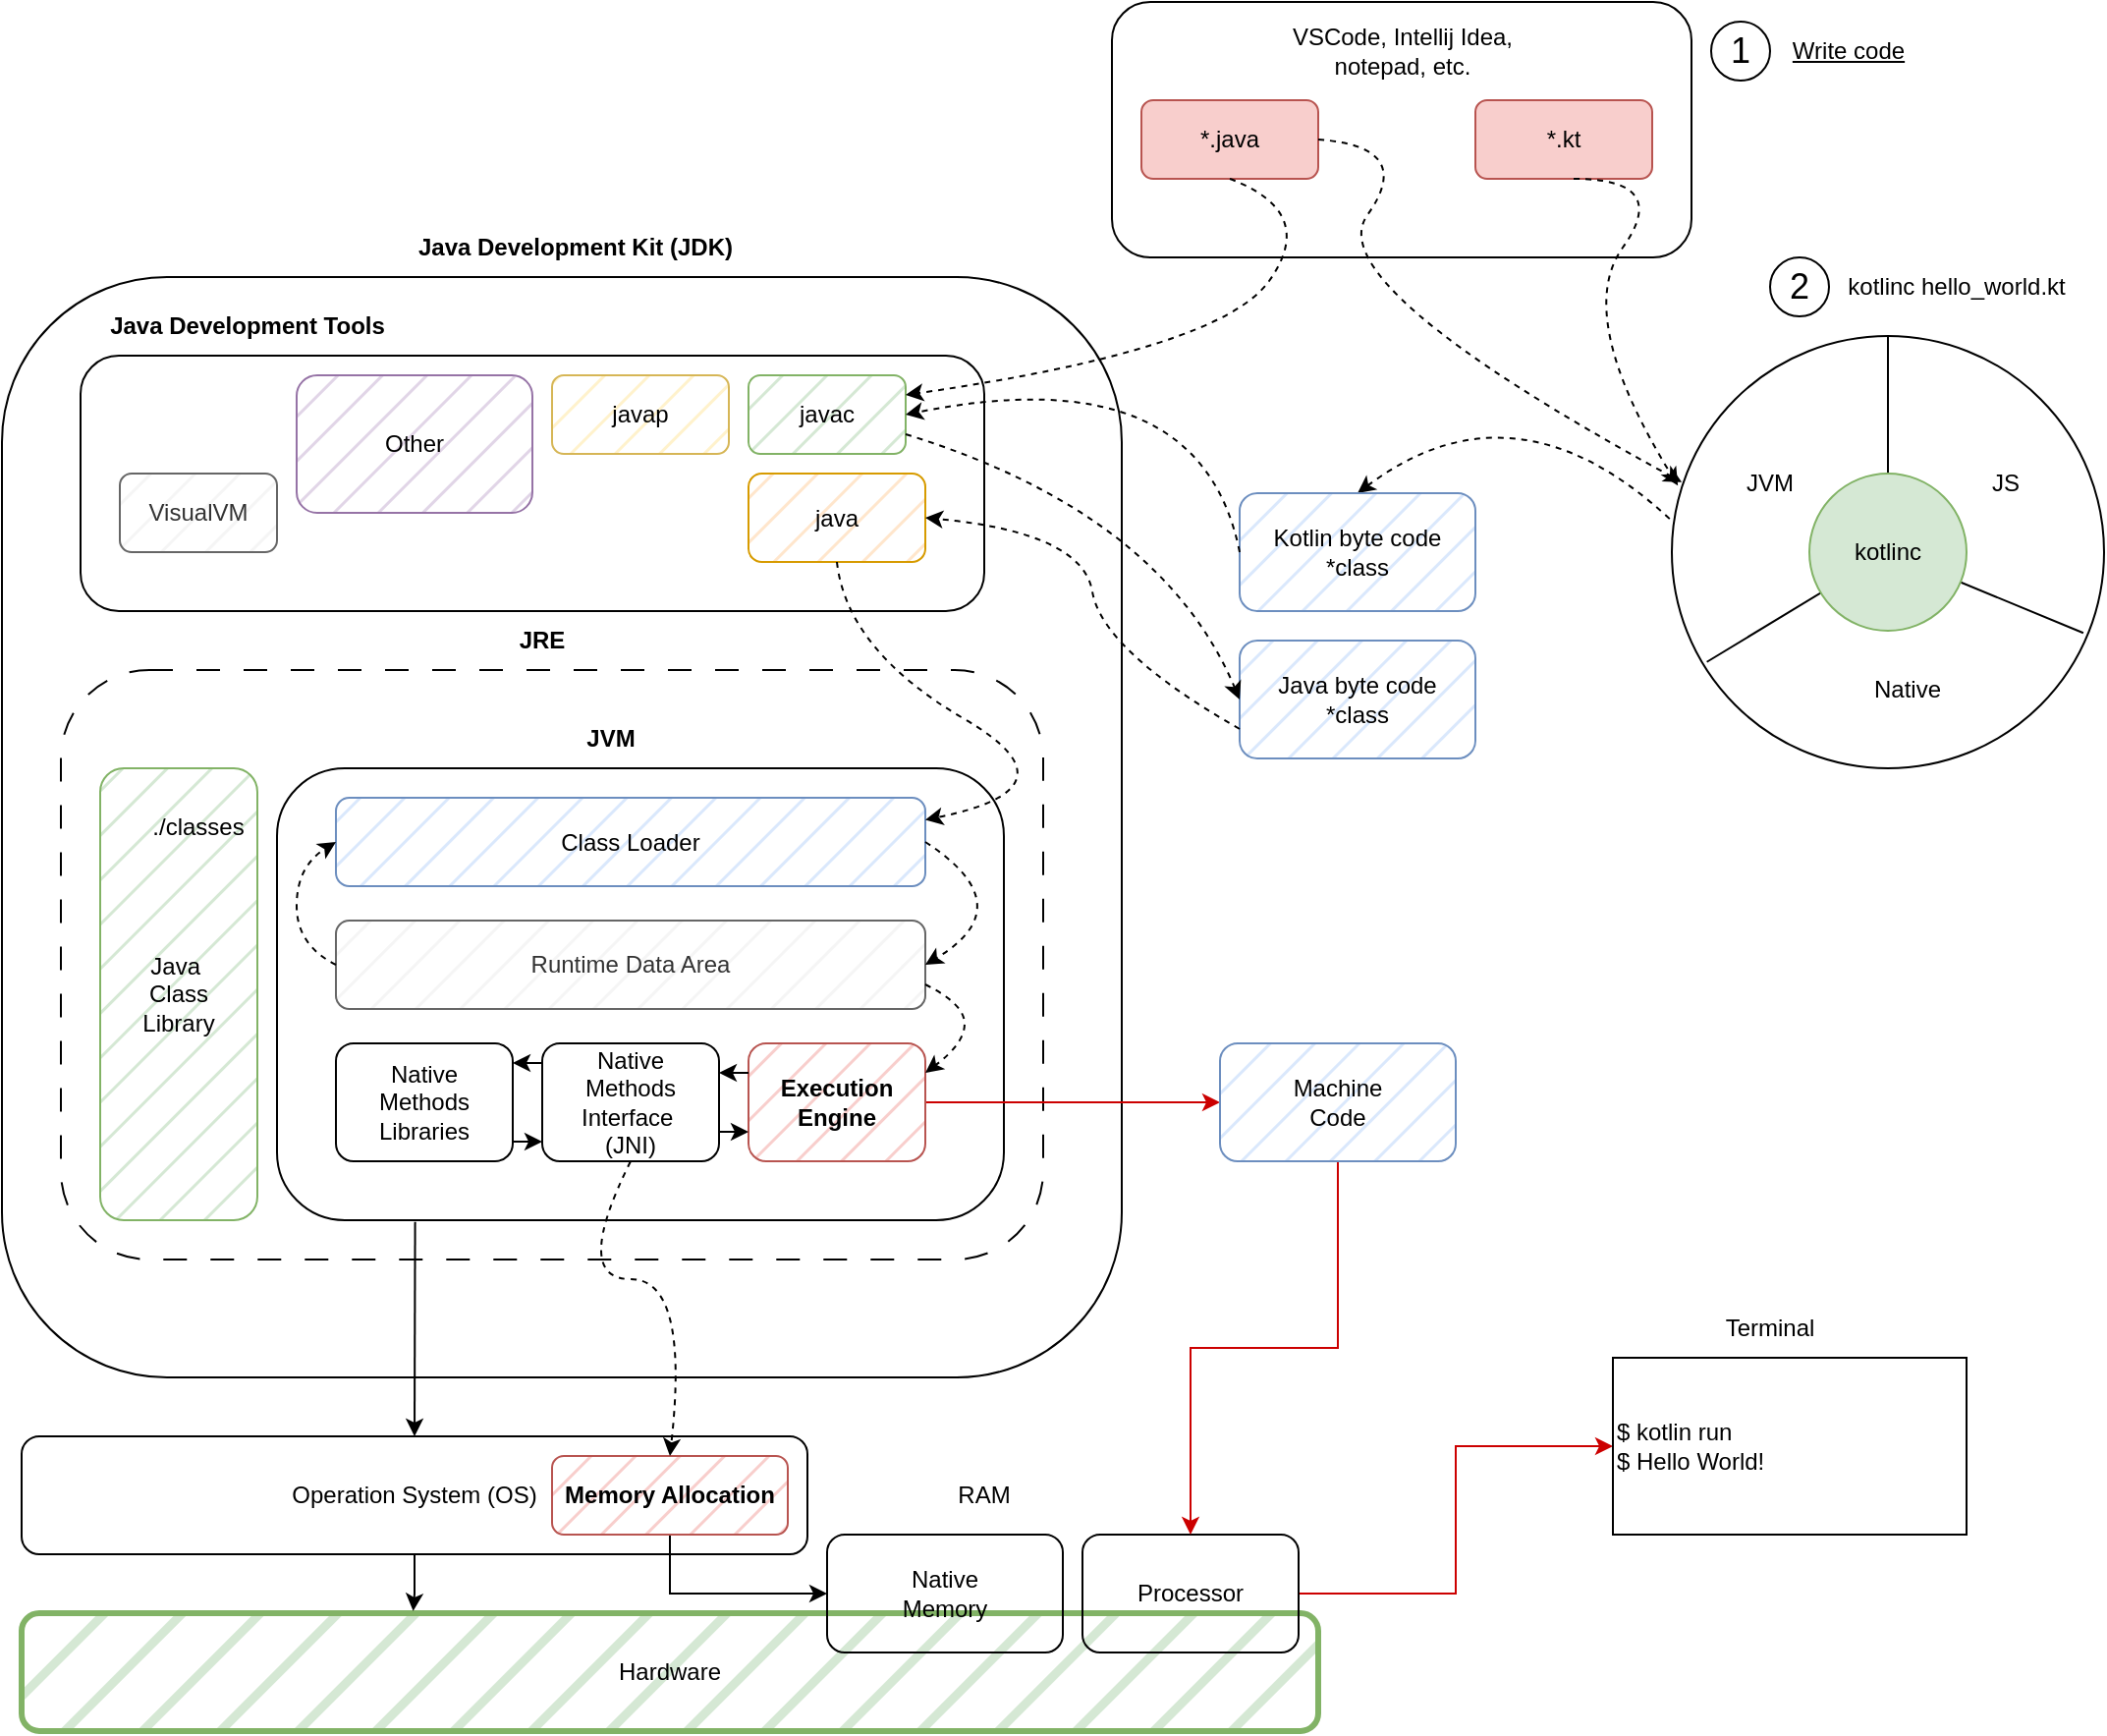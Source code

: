 <mxfile version="28.1.2">
  <diagram name="Page-1" id="xgHQANqVIuzfKsIRAlwP">
    <mxGraphModel dx="1667" dy="933" grid="1" gridSize="10" guides="1" tooltips="1" connect="1" arrows="1" fold="1" page="1" pageScale="1" pageWidth="850" pageHeight="1100" math="0" shadow="0">
      <root>
        <mxCell id="0" />
        <mxCell id="1" parent="0" />
        <mxCell id="zqpEWKELfQ2SnmQN7NkH-31" value="" style="ellipse;whiteSpace=wrap;html=1;aspect=fixed;" parent="1" vertex="1">
          <mxGeometry x="950" y="360" width="220" height="220" as="geometry" />
        </mxCell>
        <mxCell id="zqpEWKELfQ2SnmQN7NkH-1" value="" style="rounded=1;whiteSpace=wrap;html=1;" parent="1" vertex="1">
          <mxGeometry x="100" y="330" width="570" height="560" as="geometry" />
        </mxCell>
        <mxCell id="zqpEWKELfQ2SnmQN7NkH-7" value="" style="rounded=1;whiteSpace=wrap;html=1;fillColor=none;" parent="1" vertex="1">
          <mxGeometry x="140" y="370" width="460" height="130" as="geometry" />
        </mxCell>
        <mxCell id="zqpEWKELfQ2SnmQN7NkH-17" value="" style="rounded=1;whiteSpace=wrap;html=1;fillColor=none;shadow=0;" parent="1" vertex="1">
          <mxGeometry x="665" y="190" width="295" height="130" as="geometry" />
        </mxCell>
        <mxCell id="zqpEWKELfQ2SnmQN7NkH-2" value="VisualVM" style="rounded=1;whiteSpace=wrap;html=1;fillStyle=hatch;fillColor=#f5f5f5;strokeColor=#666666;fontColor=#333333;" parent="1" vertex="1">
          <mxGeometry x="160" y="430" width="80" height="40" as="geometry" />
        </mxCell>
        <mxCell id="zqpEWKELfQ2SnmQN7NkH-3" value="Other" style="rounded=1;whiteSpace=wrap;html=1;fillColor=#e1d5e7;strokeColor=#9673a6;fillStyle=hatch;" parent="1" vertex="1">
          <mxGeometry x="250" y="380" width="120" height="70" as="geometry" />
        </mxCell>
        <mxCell id="zqpEWKELfQ2SnmQN7NkH-4" value="javap" style="rounded=1;whiteSpace=wrap;html=1;fillColor=#fff2cc;strokeColor=#d6b656;fillStyle=hatch;" parent="1" vertex="1">
          <mxGeometry x="380" y="380" width="90" height="40" as="geometry" />
        </mxCell>
        <mxCell id="zqpEWKELfQ2SnmQN7NkH-5" value="java" style="rounded=1;whiteSpace=wrap;html=1;fillColor=#ffe6cc;strokeColor=#d79b00;fillStyle=hatch;" parent="1" vertex="1">
          <mxGeometry x="480" y="430" width="90" height="45" as="geometry" />
        </mxCell>
        <mxCell id="zqpEWKELfQ2SnmQN7NkH-6" value="javac" style="rounded=1;whiteSpace=wrap;html=1;fillStyle=hatch;fillColor=#d5e8d4;strokeColor=#82b366;" parent="1" vertex="1">
          <mxGeometry x="480" y="380" width="80" height="40" as="geometry" />
        </mxCell>
        <mxCell id="zqpEWKELfQ2SnmQN7NkH-8" value="&lt;b&gt;Java Development Tools&lt;/b&gt;" style="text;html=1;align=center;verticalAlign=middle;whiteSpace=wrap;rounded=0;" parent="1" vertex="1">
          <mxGeometry x="150" y="340" width="150" height="30" as="geometry" />
        </mxCell>
        <mxCell id="zqpEWKELfQ2SnmQN7NkH-9" value="&lt;b&gt;Java Development Kit (JDK)&lt;/b&gt;" style="text;html=1;align=center;verticalAlign=middle;whiteSpace=wrap;rounded=0;" parent="1" vertex="1">
          <mxGeometry x="302.5" y="300" width="177.5" height="30" as="geometry" />
        </mxCell>
        <mxCell id="zqpEWKELfQ2SnmQN7NkH-10" value="*.kt" style="rounded=1;whiteSpace=wrap;html=1;fillColor=#f8cecc;strokeColor=#b85450;" parent="1" vertex="1">
          <mxGeometry x="850" y="240" width="90" height="40" as="geometry" />
        </mxCell>
        <mxCell id="zqpEWKELfQ2SnmQN7NkH-15" value="*.java" style="rounded=1;whiteSpace=wrap;html=1;fillColor=#f8cecc;strokeColor=#b85450;" parent="1" vertex="1">
          <mxGeometry x="680" y="240" width="90" height="40" as="geometry" />
        </mxCell>
        <mxCell id="zqpEWKELfQ2SnmQN7NkH-18" value="VSCode, Intellij Idea, notepad, etc." style="text;html=1;align=center;verticalAlign=middle;whiteSpace=wrap;rounded=0;" parent="1" vertex="1">
          <mxGeometry x="752.5" y="200" width="120" height="30" as="geometry" />
        </mxCell>
        <mxCell id="zqpEWKELfQ2SnmQN7NkH-21" value="Java byte code&lt;div&gt;*class&lt;/div&gt;" style="rounded=1;whiteSpace=wrap;html=1;fillColor=#dae8fc;fillStyle=hatch;strokeColor=#6c8ebf;" parent="1" vertex="1">
          <mxGeometry x="730" y="515" width="120" height="60" as="geometry" />
        </mxCell>
        <mxCell id="zqpEWKELfQ2SnmQN7NkH-22" value="" style="curved=1;endArrow=classic;html=1;rounded=0;entryX=0.014;entryY=0.346;entryDx=0;entryDy=0;dashed=1;entryPerimeter=0;" parent="1" target="zqpEWKELfQ2SnmQN7NkH-31" edge="1">
          <mxGeometry width="50" height="50" relative="1" as="geometry">
            <mxPoint x="900" y="280" as="sourcePoint" />
            <mxPoint x="990" y="350" as="targetPoint" />
            <Array as="points">
              <mxPoint x="950" y="280" />
              <mxPoint x="900" y="350" />
            </Array>
          </mxGeometry>
        </mxCell>
        <mxCell id="zqpEWKELfQ2SnmQN7NkH-23" value="" style="curved=1;endArrow=classic;html=1;rounded=0;dashed=1;exitX=0.5;exitY=1;exitDx=0;exitDy=0;entryX=1;entryY=0.25;entryDx=0;entryDy=0;" parent="1" source="zqpEWKELfQ2SnmQN7NkH-15" target="zqpEWKELfQ2SnmQN7NkH-6" edge="1">
          <mxGeometry width="50" height="50" relative="1" as="geometry">
            <mxPoint x="720" y="297" as="sourcePoint" />
            <mxPoint x="760" y="370" as="targetPoint" />
            <Array as="points">
              <mxPoint x="770" y="297" />
              <mxPoint x="720" y="367" />
            </Array>
          </mxGeometry>
        </mxCell>
        <mxCell id="zqpEWKELfQ2SnmQN7NkH-24" value="" style="curved=1;endArrow=classic;html=1;rounded=0;exitX=-0.005;exitY=0.423;exitDx=0;exitDy=0;entryX=0.5;entryY=0;entryDx=0;entryDy=0;exitPerimeter=0;dashed=1;" parent="1" source="zqpEWKELfQ2SnmQN7NkH-31" target="zqpEWKELfQ2SnmQN7NkH-27" edge="1">
          <mxGeometry width="50" height="50" relative="1" as="geometry">
            <mxPoint x="990" y="380" as="sourcePoint" />
            <mxPoint x="880" y="360" as="targetPoint" />
            <Array as="points">
              <mxPoint x="870" y="380" />
            </Array>
          </mxGeometry>
        </mxCell>
        <mxCell id="zqpEWKELfQ2SnmQN7NkH-25" value="" style="curved=1;endArrow=classic;html=1;rounded=0;exitX=1;exitY=0.75;exitDx=0;exitDy=0;entryX=0;entryY=0.5;entryDx=0;entryDy=0;dashed=1;" parent="1" source="zqpEWKELfQ2SnmQN7NkH-6" target="zqpEWKELfQ2SnmQN7NkH-21" edge="1">
          <mxGeometry width="50" height="50" relative="1" as="geometry">
            <mxPoint x="620" y="440" as="sourcePoint" />
            <mxPoint x="670" y="390" as="targetPoint" />
            <Array as="points">
              <mxPoint x="690" y="450" />
            </Array>
          </mxGeometry>
        </mxCell>
        <mxCell id="zqpEWKELfQ2SnmQN7NkH-26" value="" style="curved=1;endArrow=classic;html=1;rounded=0;entryX=0.023;entryY=0.338;entryDx=0;entryDy=0;dashed=1;exitX=1;exitY=0.5;exitDx=0;exitDy=0;entryPerimeter=0;" parent="1" source="zqpEWKELfQ2SnmQN7NkH-15" target="zqpEWKELfQ2SnmQN7NkH-31" edge="1">
          <mxGeometry width="50" height="50" relative="1" as="geometry">
            <mxPoint x="770" y="263.5" as="sourcePoint" />
            <mxPoint x="990" y="350" as="targetPoint" />
            <Array as="points">
              <mxPoint x="820" y="263.5" />
              <mxPoint x="770" y="333.5" />
            </Array>
          </mxGeometry>
        </mxCell>
        <mxCell id="zqpEWKELfQ2SnmQN7NkH-27" value="Kotlin byte code&lt;div&gt;*class&lt;/div&gt;" style="rounded=1;whiteSpace=wrap;html=1;fillColor=#dae8fc;fillStyle=hatch;strokeColor=#6c8ebf;" parent="1" vertex="1">
          <mxGeometry x="730" y="440" width="120" height="60" as="geometry" />
        </mxCell>
        <mxCell id="zqpEWKELfQ2SnmQN7NkH-28" value="" style="curved=1;endArrow=classic;html=1;rounded=0;exitX=0;exitY=0.5;exitDx=0;exitDy=0;entryX=1;entryY=0.5;entryDx=0;entryDy=0;dashed=1;" parent="1" source="zqpEWKELfQ2SnmQN7NkH-27" target="zqpEWKELfQ2SnmQN7NkH-6" edge="1">
          <mxGeometry width="50" height="50" relative="1" as="geometry">
            <mxPoint x="800" y="400" as="sourcePoint" />
            <mxPoint x="700" y="400" as="targetPoint" />
            <Array as="points">
              <mxPoint x="710" y="370" />
            </Array>
          </mxGeometry>
        </mxCell>
        <mxCell id="zqpEWKELfQ2SnmQN7NkH-32" value="" style="endArrow=none;html=1;rounded=0;entryX=0.5;entryY=0;entryDx=0;entryDy=0;" parent="1" source="zqpEWKELfQ2SnmQN7NkH-29" target="zqpEWKELfQ2SnmQN7NkH-31" edge="1">
          <mxGeometry width="50" height="50" relative="1" as="geometry">
            <mxPoint x="1060" y="470" as="sourcePoint" />
            <mxPoint x="1110" y="430" as="targetPoint" />
          </mxGeometry>
        </mxCell>
        <mxCell id="zqpEWKELfQ2SnmQN7NkH-33" value="" style="endArrow=none;html=1;rounded=0;exitX=0.081;exitY=0.754;exitDx=0;exitDy=0;exitPerimeter=0;" parent="1" source="zqpEWKELfQ2SnmQN7NkH-31" edge="1">
          <mxGeometry width="50" height="50" relative="1" as="geometry">
            <mxPoint x="1050" y="530" as="sourcePoint" />
            <mxPoint x="1060" y="470" as="targetPoint" />
          </mxGeometry>
        </mxCell>
        <mxCell id="zqpEWKELfQ2SnmQN7NkH-34" value="" style="endArrow=none;html=1;rounded=0;exitX=0.952;exitY=0.687;exitDx=0;exitDy=0;exitPerimeter=0;" parent="1" source="zqpEWKELfQ2SnmQN7NkH-31" edge="1">
          <mxGeometry width="50" height="50" relative="1" as="geometry">
            <mxPoint x="1160.1" y="504.22" as="sourcePoint" />
            <mxPoint x="1060" y="470" as="targetPoint" />
          </mxGeometry>
        </mxCell>
        <mxCell id="zqpEWKELfQ2SnmQN7NkH-35" value="" style="endArrow=none;html=1;rounded=0;entryX=0.5;entryY=0;entryDx=0;entryDy=0;" parent="1" target="zqpEWKELfQ2SnmQN7NkH-29" edge="1">
          <mxGeometry width="50" height="50" relative="1" as="geometry">
            <mxPoint x="1060" y="470" as="sourcePoint" />
            <mxPoint x="1060" y="360" as="targetPoint" />
          </mxGeometry>
        </mxCell>
        <mxCell id="zqpEWKELfQ2SnmQN7NkH-29" value="kotlinc" style="ellipse;whiteSpace=wrap;html=1;aspect=fixed;fillStyle=auto;fillColor=#d5e8d4;strokeColor=#82b366;" parent="1" vertex="1">
          <mxGeometry x="1020" y="430" width="80" height="80" as="geometry" />
        </mxCell>
        <mxCell id="zqpEWKELfQ2SnmQN7NkH-36" value="JVM" style="text;html=1;align=center;verticalAlign=middle;whiteSpace=wrap;rounded=0;" parent="1" vertex="1">
          <mxGeometry x="970" y="420" width="60" height="30" as="geometry" />
        </mxCell>
        <mxCell id="zqpEWKELfQ2SnmQN7NkH-37" value="JS" style="text;html=1;align=center;verticalAlign=middle;whiteSpace=wrap;rounded=0;" parent="1" vertex="1">
          <mxGeometry x="1090" y="420" width="60" height="30" as="geometry" />
        </mxCell>
        <mxCell id="zqpEWKELfQ2SnmQN7NkH-38" value="Native" style="text;html=1;align=center;verticalAlign=middle;whiteSpace=wrap;rounded=0;" parent="1" vertex="1">
          <mxGeometry x="1040" y="525" width="60" height="30" as="geometry" />
        </mxCell>
        <mxCell id="zqpEWKELfQ2SnmQN7NkH-39" value="" style="rounded=1;whiteSpace=wrap;html=1;dashed=1;dashPattern=12 12;" parent="1" vertex="1">
          <mxGeometry x="130" y="530" width="500" height="300" as="geometry" />
        </mxCell>
        <mxCell id="zqpEWKELfQ2SnmQN7NkH-40" value="&lt;b&gt;JRE&lt;/b&gt;" style="text;html=1;align=center;verticalAlign=middle;whiteSpace=wrap;rounded=0;" parent="1" vertex="1">
          <mxGeometry x="345" y="500" width="60" height="30" as="geometry" />
        </mxCell>
        <mxCell id="zqpEWKELfQ2SnmQN7NkH-41" value="Java&amp;nbsp;&lt;div&gt;Class&lt;br&gt;Library&lt;/div&gt;" style="rounded=1;whiteSpace=wrap;html=1;fillStyle=hatch;fillColor=#d5e8d4;strokeColor=#82b366;" parent="1" vertex="1">
          <mxGeometry x="150" y="580" width="80" height="230" as="geometry" />
        </mxCell>
        <mxCell id="zqpEWKELfQ2SnmQN7NkH-42" value="./classes" style="text;html=1;align=center;verticalAlign=middle;whiteSpace=wrap;rounded=0;" parent="1" vertex="1">
          <mxGeometry x="170" y="595" width="60" height="30" as="geometry" />
        </mxCell>
        <mxCell id="zqpEWKELfQ2SnmQN7NkH-43" value="" style="rounded=1;whiteSpace=wrap;html=1;" parent="1" vertex="1">
          <mxGeometry x="240" y="580" width="370" height="230" as="geometry" />
        </mxCell>
        <mxCell id="zqpEWKELfQ2SnmQN7NkH-44" value="&lt;b&gt;JVM&lt;/b&gt;" style="text;html=1;align=center;verticalAlign=middle;whiteSpace=wrap;rounded=0;" parent="1" vertex="1">
          <mxGeometry x="380" y="550" width="60" height="30" as="geometry" />
        </mxCell>
        <mxCell id="zqpEWKELfQ2SnmQN7NkH-45" value="Class Loader" style="rounded=1;whiteSpace=wrap;html=1;fillColor=#dae8fc;strokeColor=#6c8ebf;fillStyle=hatch;" parent="1" vertex="1">
          <mxGeometry x="270" y="595" width="300" height="45" as="geometry" />
        </mxCell>
        <mxCell id="zqpEWKELfQ2SnmQN7NkH-46" value="Runtime Data Area" style="rounded=1;whiteSpace=wrap;html=1;fillColor=#f5f5f5;fontColor=#333333;strokeColor=#666666;fillStyle=hatch;" parent="1" vertex="1">
          <mxGeometry x="270" y="657.5" width="300" height="45" as="geometry" />
        </mxCell>
        <mxCell id="zqpEWKELfQ2SnmQN7NkH-47" value="Native&lt;div&gt;Methods&lt;br&gt;Libraries&lt;/div&gt;" style="rounded=1;whiteSpace=wrap;html=1;" parent="1" vertex="1">
          <mxGeometry x="270" y="720" width="90" height="60" as="geometry" />
        </mxCell>
        <mxCell id="zqpEWKELfQ2SnmQN7NkH-48" value="Native&lt;div&gt;Methods&lt;br&gt;Interface&amp;nbsp;&lt;/div&gt;&lt;div&gt;(JNI)&lt;/div&gt;" style="rounded=1;whiteSpace=wrap;html=1;" parent="1" vertex="1">
          <mxGeometry x="375" y="720" width="90" height="60" as="geometry" />
        </mxCell>
        <mxCell id="zqpEWKELfQ2SnmQN7NkH-64" style="edgeStyle=orthogonalEdgeStyle;rounded=0;orthogonalLoop=1;jettySize=auto;html=1;entryX=0;entryY=0.5;entryDx=0;entryDy=0;strokeColor=#CC0000;" parent="1" source="zqpEWKELfQ2SnmQN7NkH-49" target="zqpEWKELfQ2SnmQN7NkH-55" edge="1">
          <mxGeometry relative="1" as="geometry" />
        </mxCell>
        <mxCell id="zqpEWKELfQ2SnmQN7NkH-49" value="&lt;b&gt;Execution&lt;/b&gt;&lt;div&gt;&lt;b&gt;Engine&lt;/b&gt;&lt;/div&gt;" style="rounded=1;whiteSpace=wrap;html=1;fillColor=#f8cecc;strokeColor=#b85450;fillStyle=hatch;" parent="1" vertex="1">
          <mxGeometry x="480" y="720" width="90" height="60" as="geometry" />
        </mxCell>
        <mxCell id="zqpEWKELfQ2SnmQN7NkH-50" value="Operation System (OS)" style="rounded=1;whiteSpace=wrap;html=1;" parent="1" vertex="1">
          <mxGeometry x="110" y="920" width="400" height="60" as="geometry" />
        </mxCell>
        <mxCell id="zqpEWKELfQ2SnmQN7NkH-51" value="Hardware" style="rounded=1;whiteSpace=wrap;html=1;fillColor=#d5e8d4;strokeColor=#82b366;fillStyle=hatch;strokeWidth=3;" parent="1" vertex="1">
          <mxGeometry x="110" y="1010" width="660" height="60" as="geometry" />
        </mxCell>
        <mxCell id="zqpEWKELfQ2SnmQN7NkH-76" style="edgeStyle=orthogonalEdgeStyle;rounded=0;orthogonalLoop=1;jettySize=auto;html=1;entryX=0;entryY=0.5;entryDx=0;entryDy=0;" parent="1" source="zqpEWKELfQ2SnmQN7NkH-52" target="zqpEWKELfQ2SnmQN7NkH-53" edge="1">
          <mxGeometry relative="1" as="geometry">
            <mxPoint x="490" y="990" as="targetPoint" />
            <Array as="points">
              <mxPoint x="440" y="1000" />
            </Array>
          </mxGeometry>
        </mxCell>
        <mxCell id="zqpEWKELfQ2SnmQN7NkH-52" value="&lt;b&gt;Memory Allocation&lt;/b&gt;" style="rounded=1;whiteSpace=wrap;html=1;fillColor=#f8cecc;strokeColor=#b85450;fillStyle=hatch;" parent="1" vertex="1">
          <mxGeometry x="380" y="930" width="120" height="40" as="geometry" />
        </mxCell>
        <mxCell id="zqpEWKELfQ2SnmQN7NkH-53" value="Native&lt;div&gt;Memory&lt;/div&gt;" style="rounded=1;whiteSpace=wrap;html=1;fillColor=none;" parent="1" vertex="1">
          <mxGeometry x="520" y="970" width="120" height="60" as="geometry" />
        </mxCell>
        <mxCell id="zqpEWKELfQ2SnmQN7NkH-67" style="edgeStyle=orthogonalEdgeStyle;rounded=0;orthogonalLoop=1;jettySize=auto;html=1;entryX=0;entryY=0.5;entryDx=0;entryDy=0;strokeColor=#CC0000;" parent="1" source="zqpEWKELfQ2SnmQN7NkH-54" target="zqpEWKELfQ2SnmQN7NkH-57" edge="1">
          <mxGeometry relative="1" as="geometry" />
        </mxCell>
        <mxCell id="zqpEWKELfQ2SnmQN7NkH-54" value="Processor" style="rounded=1;whiteSpace=wrap;html=1;fillColor=none;" parent="1" vertex="1">
          <mxGeometry x="650" y="970" width="110" height="60" as="geometry" />
        </mxCell>
        <mxCell id="zqpEWKELfQ2SnmQN7NkH-65" style="edgeStyle=orthogonalEdgeStyle;rounded=0;orthogonalLoop=1;jettySize=auto;html=1;strokeColor=#CC0000;" parent="1" source="zqpEWKELfQ2SnmQN7NkH-55" target="zqpEWKELfQ2SnmQN7NkH-54" edge="1">
          <mxGeometry relative="1" as="geometry" />
        </mxCell>
        <mxCell id="zqpEWKELfQ2SnmQN7NkH-55" value="Machine&lt;div&gt;Code&lt;/div&gt;" style="rounded=1;whiteSpace=wrap;html=1;fillColor=#dae8fc;fillStyle=hatch;strokeColor=#6c8ebf;" parent="1" vertex="1">
          <mxGeometry x="720" y="720" width="120" height="60" as="geometry" />
        </mxCell>
        <mxCell id="zqpEWKELfQ2SnmQN7NkH-57" value="&lt;div&gt;$ kotlin run&lt;/div&gt;&lt;div&gt;&lt;span style=&quot;background-color: transparent; color: light-dark(rgb(0, 0, 0), rgb(255, 255, 255));&quot;&gt;$ Hello World!&lt;/span&gt;&lt;/div&gt;" style="rounded=0;whiteSpace=wrap;html=1;align=left;" parent="1" vertex="1">
          <mxGeometry x="920" y="880" width="180" height="90" as="geometry" />
        </mxCell>
        <mxCell id="zqpEWKELfQ2SnmQN7NkH-58" value="Terminal" style="text;html=1;align=center;verticalAlign=middle;whiteSpace=wrap;rounded=0;" parent="1" vertex="1">
          <mxGeometry x="970" y="850" width="60" height="30" as="geometry" />
        </mxCell>
        <mxCell id="zqpEWKELfQ2SnmQN7NkH-59" value="" style="curved=1;endArrow=classic;html=1;rounded=0;exitX=0;exitY=0.75;exitDx=0;exitDy=0;entryX=1;entryY=0.5;entryDx=0;entryDy=0;dashed=1;" parent="1" source="zqpEWKELfQ2SnmQN7NkH-21" target="zqpEWKELfQ2SnmQN7NkH-5" edge="1">
          <mxGeometry width="50" height="50" relative="1" as="geometry">
            <mxPoint x="690" y="540" as="sourcePoint" />
            <mxPoint x="740" y="490" as="targetPoint" />
            <Array as="points">
              <mxPoint x="660" y="520" />
              <mxPoint x="650" y="460" />
            </Array>
          </mxGeometry>
        </mxCell>
        <mxCell id="zqpEWKELfQ2SnmQN7NkH-60" value="" style="curved=1;endArrow=classic;html=1;rounded=0;exitX=0.5;exitY=1;exitDx=0;exitDy=0;entryX=1;entryY=0.25;entryDx=0;entryDy=0;dashed=1;" parent="1" source="zqpEWKELfQ2SnmQN7NkH-5" target="zqpEWKELfQ2SnmQN7NkH-45" edge="1">
          <mxGeometry width="50" height="50" relative="1" as="geometry">
            <mxPoint x="690" y="590" as="sourcePoint" />
            <mxPoint x="740" y="540" as="targetPoint" />
            <Array as="points">
              <mxPoint x="530" y="520" />
              <mxPoint x="650" y="590" />
            </Array>
          </mxGeometry>
        </mxCell>
        <mxCell id="zqpEWKELfQ2SnmQN7NkH-61" value="" style="curved=1;endArrow=classic;html=1;rounded=0;exitX=0;exitY=0.5;exitDx=0;exitDy=0;entryX=0;entryY=0.5;entryDx=0;entryDy=0;dashed=1;" parent="1" source="zqpEWKELfQ2SnmQN7NkH-46" target="zqpEWKELfQ2SnmQN7NkH-45" edge="1">
          <mxGeometry width="50" height="50" relative="1" as="geometry">
            <mxPoint x="250" y="660" as="sourcePoint" />
            <mxPoint x="300" y="610" as="targetPoint" />
            <Array as="points">
              <mxPoint x="250" y="670" />
              <mxPoint x="250" y="630" />
            </Array>
          </mxGeometry>
        </mxCell>
        <mxCell id="zqpEWKELfQ2SnmQN7NkH-62" value="" style="curved=1;endArrow=classic;html=1;rounded=0;exitX=1;exitY=0.5;exitDx=0;exitDy=0;entryX=1;entryY=0.5;entryDx=0;entryDy=0;dashed=1;" parent="1" source="zqpEWKELfQ2SnmQN7NkH-45" target="zqpEWKELfQ2SnmQN7NkH-46" edge="1">
          <mxGeometry width="50" height="50" relative="1" as="geometry">
            <mxPoint x="600" y="650" as="sourcePoint" />
            <mxPoint x="650" y="600" as="targetPoint" />
            <Array as="points">
              <mxPoint x="620" y="650" />
            </Array>
          </mxGeometry>
        </mxCell>
        <mxCell id="zqpEWKELfQ2SnmQN7NkH-63" value="" style="curved=1;endArrow=classic;html=1;rounded=0;exitX=1;exitY=0.5;exitDx=0;exitDy=0;entryX=1;entryY=0.25;entryDx=0;entryDy=0;dashed=1;" parent="1" target="zqpEWKELfQ2SnmQN7NkH-49" edge="1">
          <mxGeometry width="50" height="50" relative="1" as="geometry">
            <mxPoint x="570" y="690" as="sourcePoint" />
            <mxPoint x="570" y="752" as="targetPoint" />
            <Array as="points">
              <mxPoint x="590" y="700" />
              <mxPoint x="590" y="720" />
            </Array>
          </mxGeometry>
        </mxCell>
        <mxCell id="zqpEWKELfQ2SnmQN7NkH-69" value="" style="endArrow=classic;html=1;rounded=0;exitX=1;exitY=0.75;exitDx=0;exitDy=0;entryX=0;entryY=0.75;entryDx=0;entryDy=0;" parent="1" source="zqpEWKELfQ2SnmQN7NkH-48" target="zqpEWKELfQ2SnmQN7NkH-49" edge="1">
          <mxGeometry width="50" height="50" relative="1" as="geometry">
            <mxPoint x="470" y="760" as="sourcePoint" />
            <mxPoint x="520" y="710" as="targetPoint" />
          </mxGeometry>
        </mxCell>
        <mxCell id="zqpEWKELfQ2SnmQN7NkH-70" value="" style="endArrow=classic;html=1;rounded=0;exitX=0;exitY=0.25;exitDx=0;exitDy=0;entryX=1;entryY=0.25;entryDx=0;entryDy=0;" parent="1" source="zqpEWKELfQ2SnmQN7NkH-49" target="zqpEWKELfQ2SnmQN7NkH-48" edge="1">
          <mxGeometry width="50" height="50" relative="1" as="geometry">
            <mxPoint x="480" y="740" as="sourcePoint" />
            <mxPoint x="530" y="690" as="targetPoint" />
          </mxGeometry>
        </mxCell>
        <mxCell id="zqpEWKELfQ2SnmQN7NkH-71" value="" style="endArrow=classic;html=1;rounded=0;exitX=1;exitY=0.75;exitDx=0;exitDy=0;entryX=0;entryY=0.75;entryDx=0;entryDy=0;" parent="1" edge="1">
          <mxGeometry width="50" height="50" relative="1" as="geometry">
            <mxPoint x="360" y="770" as="sourcePoint" />
            <mxPoint x="375" y="770" as="targetPoint" />
          </mxGeometry>
        </mxCell>
        <mxCell id="zqpEWKELfQ2SnmQN7NkH-72" value="" style="endArrow=classic;html=1;rounded=0;exitX=0;exitY=0.25;exitDx=0;exitDy=0;entryX=1;entryY=0.25;entryDx=0;entryDy=0;" parent="1" edge="1">
          <mxGeometry width="50" height="50" relative="1" as="geometry">
            <mxPoint x="375" y="730" as="sourcePoint" />
            <mxPoint x="360" y="730" as="targetPoint" />
          </mxGeometry>
        </mxCell>
        <mxCell id="zqpEWKELfQ2SnmQN7NkH-73" value="" style="endArrow=classic;html=1;rounded=0;entryX=0.5;entryY=0;entryDx=0;entryDy=0;exitX=0.19;exitY=1.004;exitDx=0;exitDy=0;exitPerimeter=0;" parent="1" source="zqpEWKELfQ2SnmQN7NkH-43" target="zqpEWKELfQ2SnmQN7NkH-50" edge="1">
          <mxGeometry width="50" height="50" relative="1" as="geometry">
            <mxPoint x="320" y="810" as="sourcePoint" />
            <mxPoint x="370" y="760" as="targetPoint" />
          </mxGeometry>
        </mxCell>
        <mxCell id="zqpEWKELfQ2SnmQN7NkH-74" value="" style="curved=1;endArrow=classic;html=1;rounded=0;exitX=0.5;exitY=1;exitDx=0;exitDy=0;entryX=0.5;entryY=0;entryDx=0;entryDy=0;dashed=1;" parent="1" source="zqpEWKELfQ2SnmQN7NkH-48" target="zqpEWKELfQ2SnmQN7NkH-52" edge="1">
          <mxGeometry width="50" height="50" relative="1" as="geometry">
            <mxPoint x="440" y="850" as="sourcePoint" />
            <mxPoint x="490" y="800" as="targetPoint" />
            <Array as="points">
              <mxPoint x="390" y="840" />
              <mxPoint x="450" y="840" />
            </Array>
          </mxGeometry>
        </mxCell>
        <mxCell id="zqpEWKELfQ2SnmQN7NkH-75" style="edgeStyle=orthogonalEdgeStyle;rounded=0;orthogonalLoop=1;jettySize=auto;html=1;entryX=0.302;entryY=-0.018;entryDx=0;entryDy=0;entryPerimeter=0;" parent="1" source="zqpEWKELfQ2SnmQN7NkH-50" target="zqpEWKELfQ2SnmQN7NkH-51" edge="1">
          <mxGeometry relative="1" as="geometry" />
        </mxCell>
        <mxCell id="zqpEWKELfQ2SnmQN7NkH-77" value="RAM" style="text;html=1;align=center;verticalAlign=middle;whiteSpace=wrap;rounded=0;" parent="1" vertex="1">
          <mxGeometry x="570" y="935" width="60" height="30" as="geometry" />
        </mxCell>
        <mxCell id="jH_RRzlAkavy41XdbmWv-1" value="&lt;font style=&quot;font-size: 18px;&quot;&gt;1&lt;/font&gt;" style="ellipse;whiteSpace=wrap;html=1;aspect=fixed;" vertex="1" parent="1">
          <mxGeometry x="970" y="200" width="30" height="30" as="geometry" />
        </mxCell>
        <mxCell id="jH_RRzlAkavy41XdbmWv-2" value="&lt;u&gt;Write code&lt;/u&gt;" style="text;html=1;align=center;verticalAlign=middle;whiteSpace=wrap;rounded=0;" vertex="1" parent="1">
          <mxGeometry x="1010" y="200" width="60" height="30" as="geometry" />
        </mxCell>
        <mxCell id="jH_RRzlAkavy41XdbmWv-3" value="&lt;font style=&quot;font-size: 18px;&quot;&gt;2&lt;/font&gt;" style="ellipse;whiteSpace=wrap;html=1;aspect=fixed;" vertex="1" parent="1">
          <mxGeometry x="1000" y="320" width="30" height="30" as="geometry" />
        </mxCell>
        <mxCell id="jH_RRzlAkavy41XdbmWv-7" value="kotlinc hello_world.kt" style="text;html=1;align=center;verticalAlign=middle;whiteSpace=wrap;rounded=0;" vertex="1" parent="1">
          <mxGeometry x="1020" y="320" width="150" height="30" as="geometry" />
        </mxCell>
      </root>
    </mxGraphModel>
  </diagram>
</mxfile>
